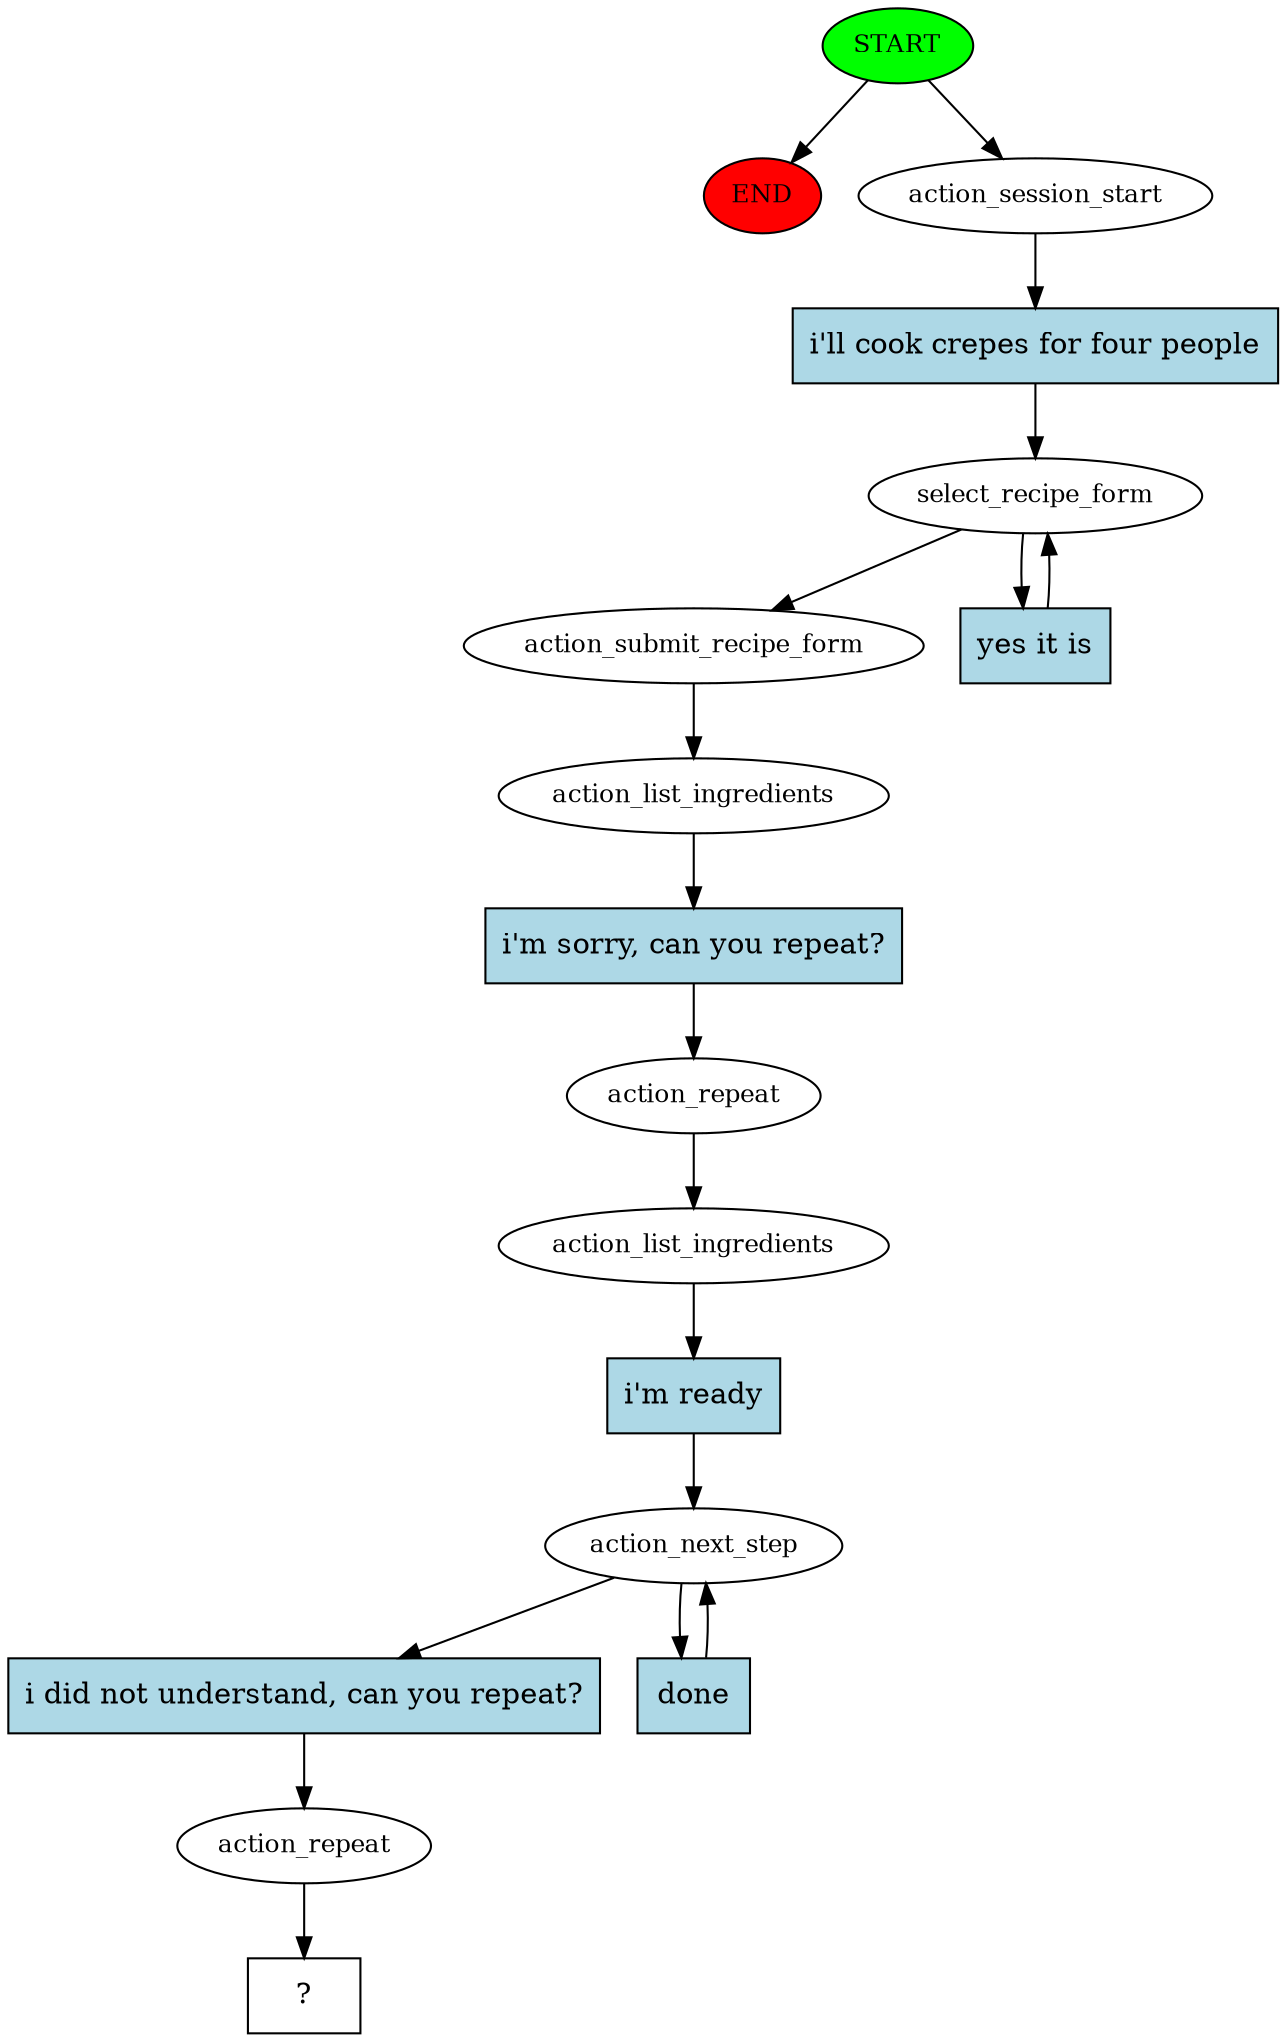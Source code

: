 digraph  {
0 [class="start active", fillcolor=green, fontsize=12, label=START, style=filled];
"-1" [class=end, fillcolor=red, fontsize=12, label=END, style=filled];
1 [class=active, fontsize=12, label=action_session_start];
2 [class=active, fontsize=12, label=select_recipe_form];
4 [class=active, fontsize=12, label=action_submit_recipe_form];
5 [class=active, fontsize=12, label=action_list_ingredients];
6 [class=active, fontsize=12, label=action_repeat];
7 [class=active, fontsize=12, label=action_list_ingredients];
8 [class=active, fontsize=12, label=action_next_step];
10 [class=active, fontsize=12, label=action_repeat];
11 [class="intent dashed active", label="  ?  ", shape=rect];
12 [class="intent active", fillcolor=lightblue, label="i'll cook crepes for four people", shape=rect, style=filled];
13 [class="intent active", fillcolor=lightblue, label="yes it is", shape=rect, style=filled];
14 [class="intent active", fillcolor=lightblue, label="i'm sorry, can you repeat?", shape=rect, style=filled];
15 [class="intent active", fillcolor=lightblue, label="i'm ready", shape=rect, style=filled];
16 [class="intent active", fillcolor=lightblue, label="i did not understand, can you repeat?", shape=rect, style=filled];
17 [class="intent active", fillcolor=lightblue, label=done, shape=rect, style=filled];
0 -> "-1"  [class="", key=NONE, label=""];
0 -> 1  [class=active, key=NONE, label=""];
1 -> 12  [class=active, key=0];
2 -> 4  [class=active, key=NONE, label=""];
2 -> 13  [class=active, key=0];
4 -> 5  [class=active, key=NONE, label=""];
5 -> 14  [class=active, key=0];
6 -> 7  [class=active, key=NONE, label=""];
7 -> 15  [class=active, key=0];
8 -> 16  [class=active, key=0];
8 -> 17  [class=active, key=0];
10 -> 11  [class=active, key=NONE, label=""];
12 -> 2  [class=active, key=0];
13 -> 2  [class=active, key=0];
14 -> 6  [class=active, key=0];
15 -> 8  [class=active, key=0];
16 -> 10  [class=active, key=0];
17 -> 8  [class=active, key=0];
}
